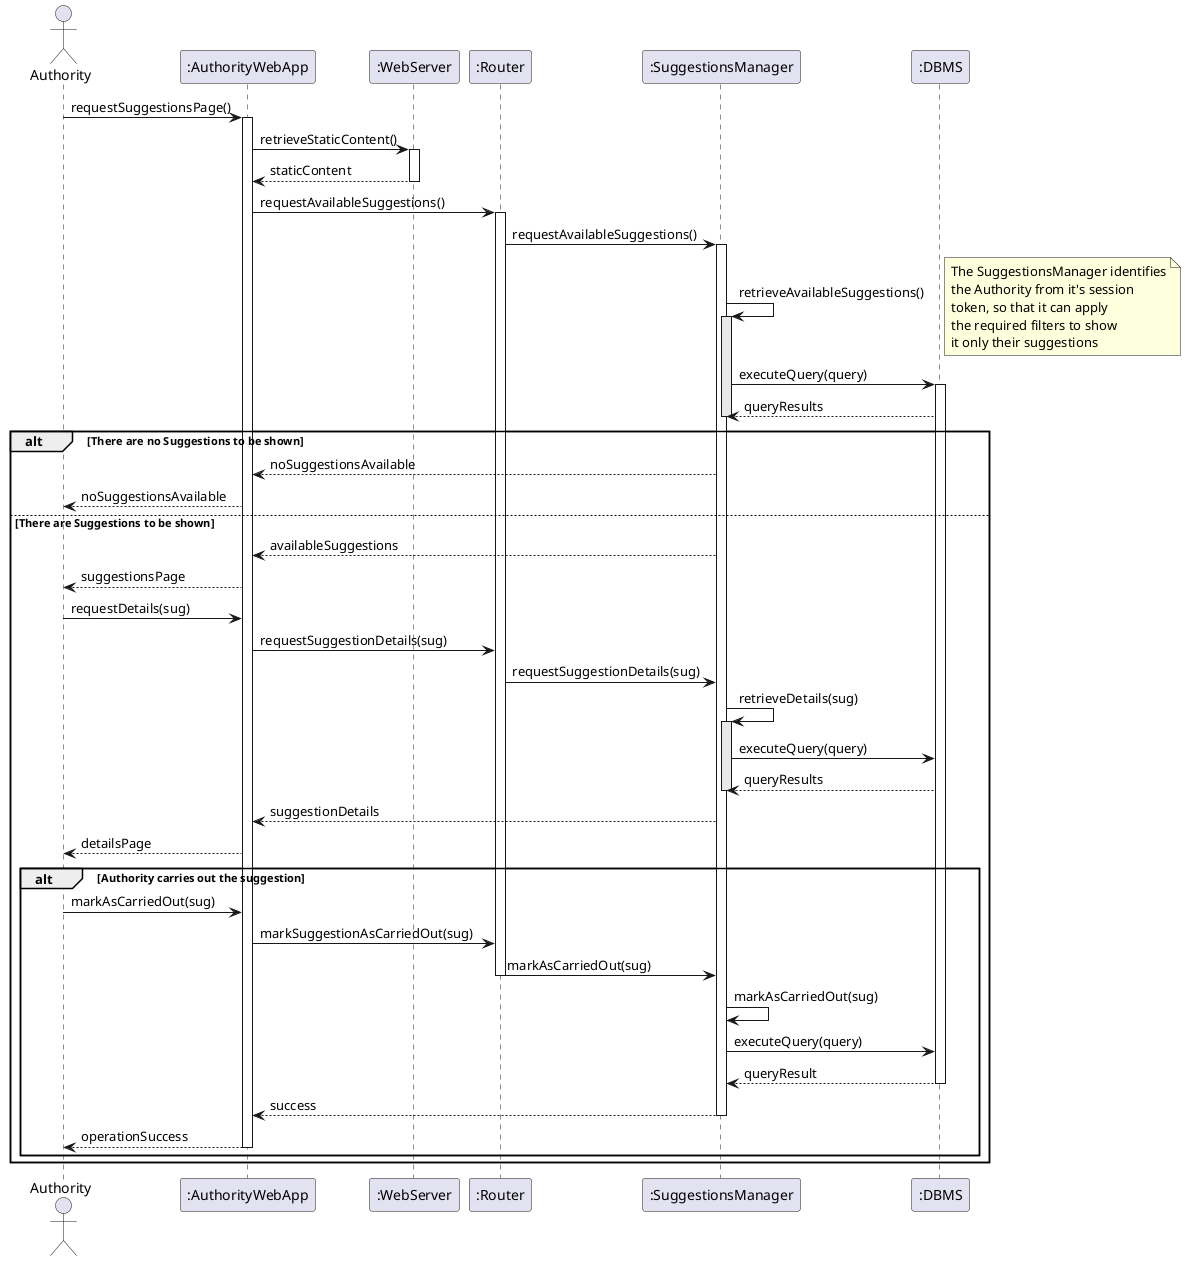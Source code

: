 @startuml dd_sequence_diagram_uc_2_3
skinparam Shadowing false

actor Authority as A
participant ":AuthorityWebApp" as AWA
participant ":WebServer" as WS
participant ":Router" as R
participant ":SuggestionsManager" as SM
participant ":DBMS" as DBMS

A -> AWA : requestSuggestionsPage()
activate AWA
AWA -> WS : retrieveStaticContent()
activate WS
WS --> AWA : staticContent
deactivate WS
AWA -> R : requestAvailableSuggestions()
activate R
R -> SM : requestAvailableSuggestions()
activate SM
SM -> SM : retrieveAvailableSuggestions()
note right
    The SuggestionsManager identifies
    the Authority from it's session
    token, so that it can apply
    the required filters to show
    it only their suggestions
end note
activate SM #e8e8e8
SM -> DBMS : executeQuery(query)
activate DBMS
DBMS --> SM : queryResults
deactivate SM
alt There are no Suggestions to be shown
SM --> AWA : noSuggestionsAvailable
AWA --> A : noSuggestionsAvailable
else There are Suggestions to be shown
SM --> AWA : availableSuggestions
AWA --> A : suggestionsPage
A -> AWA : requestDetails(sug)
AWA -> R : requestSuggestionDetails(sug)
R -> SM : requestSuggestionDetails(sug)
SM -> SM : retrieveDetails(sug)
activate SM #e8e8e8
SM -> DBMS : executeQuery(query)
DBMS --> SM : queryResults
deactivate SM
SM --> AWA : suggestionDetails
AWA --> A : detailsPage
alt Authority carries out the suggestion
A -> AWA : markAsCarriedOut(sug)
AWA -> R : markSuggestionAsCarriedOut(sug)
R -> SM : markAsCarriedOut(sug)
deactivate R
SM -> SM : markAsCarriedOut(sug)
SM -> DBMS : executeQuery(query)
DBMS --> SM : queryResult
deactivate DBMS
SM --> AWA : success
deactivate SM
AWA --> A : operationSuccess
deactivate AWA
end
end




@enduml